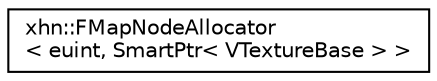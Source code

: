 digraph "Graphical Class Hierarchy"
{
  edge [fontname="Helvetica",fontsize="10",labelfontname="Helvetica",labelfontsize="10"];
  node [fontname="Helvetica",fontsize="10",shape=record];
  rankdir="LR";
  Node1 [label="xhn::FMapNodeAllocator\l\< euint, SmartPtr\< VTextureBase \> \>",height=0.2,width=0.4,color="black", fillcolor="white", style="filled",URL="$classxhn_1_1_f_map_node_allocator.html"];
}
